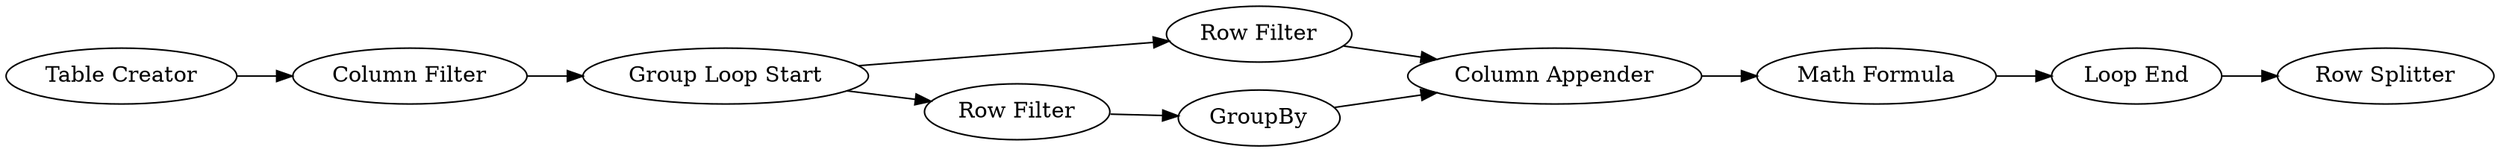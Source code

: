 digraph {
	24 -> 26
	21 -> 23
	26 -> 25
	20 -> 23
	23 -> 24
	14 -> 27
	17 -> 19
	27 -> 17
	17 -> 20
	19 -> 21
	24 [label="Math Formula"]
	27 [label="Column Filter"]
	20 [label="Row Filter"]
	23 [label="Column Appender"]
	21 [label=GroupBy]
	26 [label="Loop End"]
	25 [label="Row Splitter"]
	14 [label="Table Creator"]
	17 [label="Group Loop Start"]
	19 [label="Row Filter"]
	rankdir=LR
}
